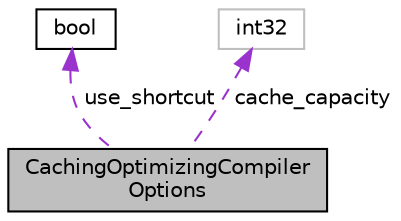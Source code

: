 digraph "CachingOptimizingCompilerOptions"
{
  edge [fontname="Helvetica",fontsize="10",labelfontname="Helvetica",labelfontsize="10"];
  node [fontname="Helvetica",fontsize="10",shape=record];
  Node1 [label="CachingOptimizingCompiler\lOptions",height=0.2,width=0.4,color="black", fillcolor="grey75", style="filled", fontcolor="black"];
  Node2 -> Node1 [dir="back",color="darkorchid3",fontsize="10",style="dashed",label=" use_shortcut" ,fontname="Helvetica"];
  Node2 [label="bool",height=0.2,width=0.4,color="black", fillcolor="white", style="filled",URL="$classbool.html"];
  Node3 -> Node1 [dir="back",color="darkorchid3",fontsize="10",style="dashed",label=" cache_capacity" ,fontname="Helvetica"];
  Node3 [label="int32",height=0.2,width=0.4,color="grey75", fillcolor="white", style="filled"];
}
